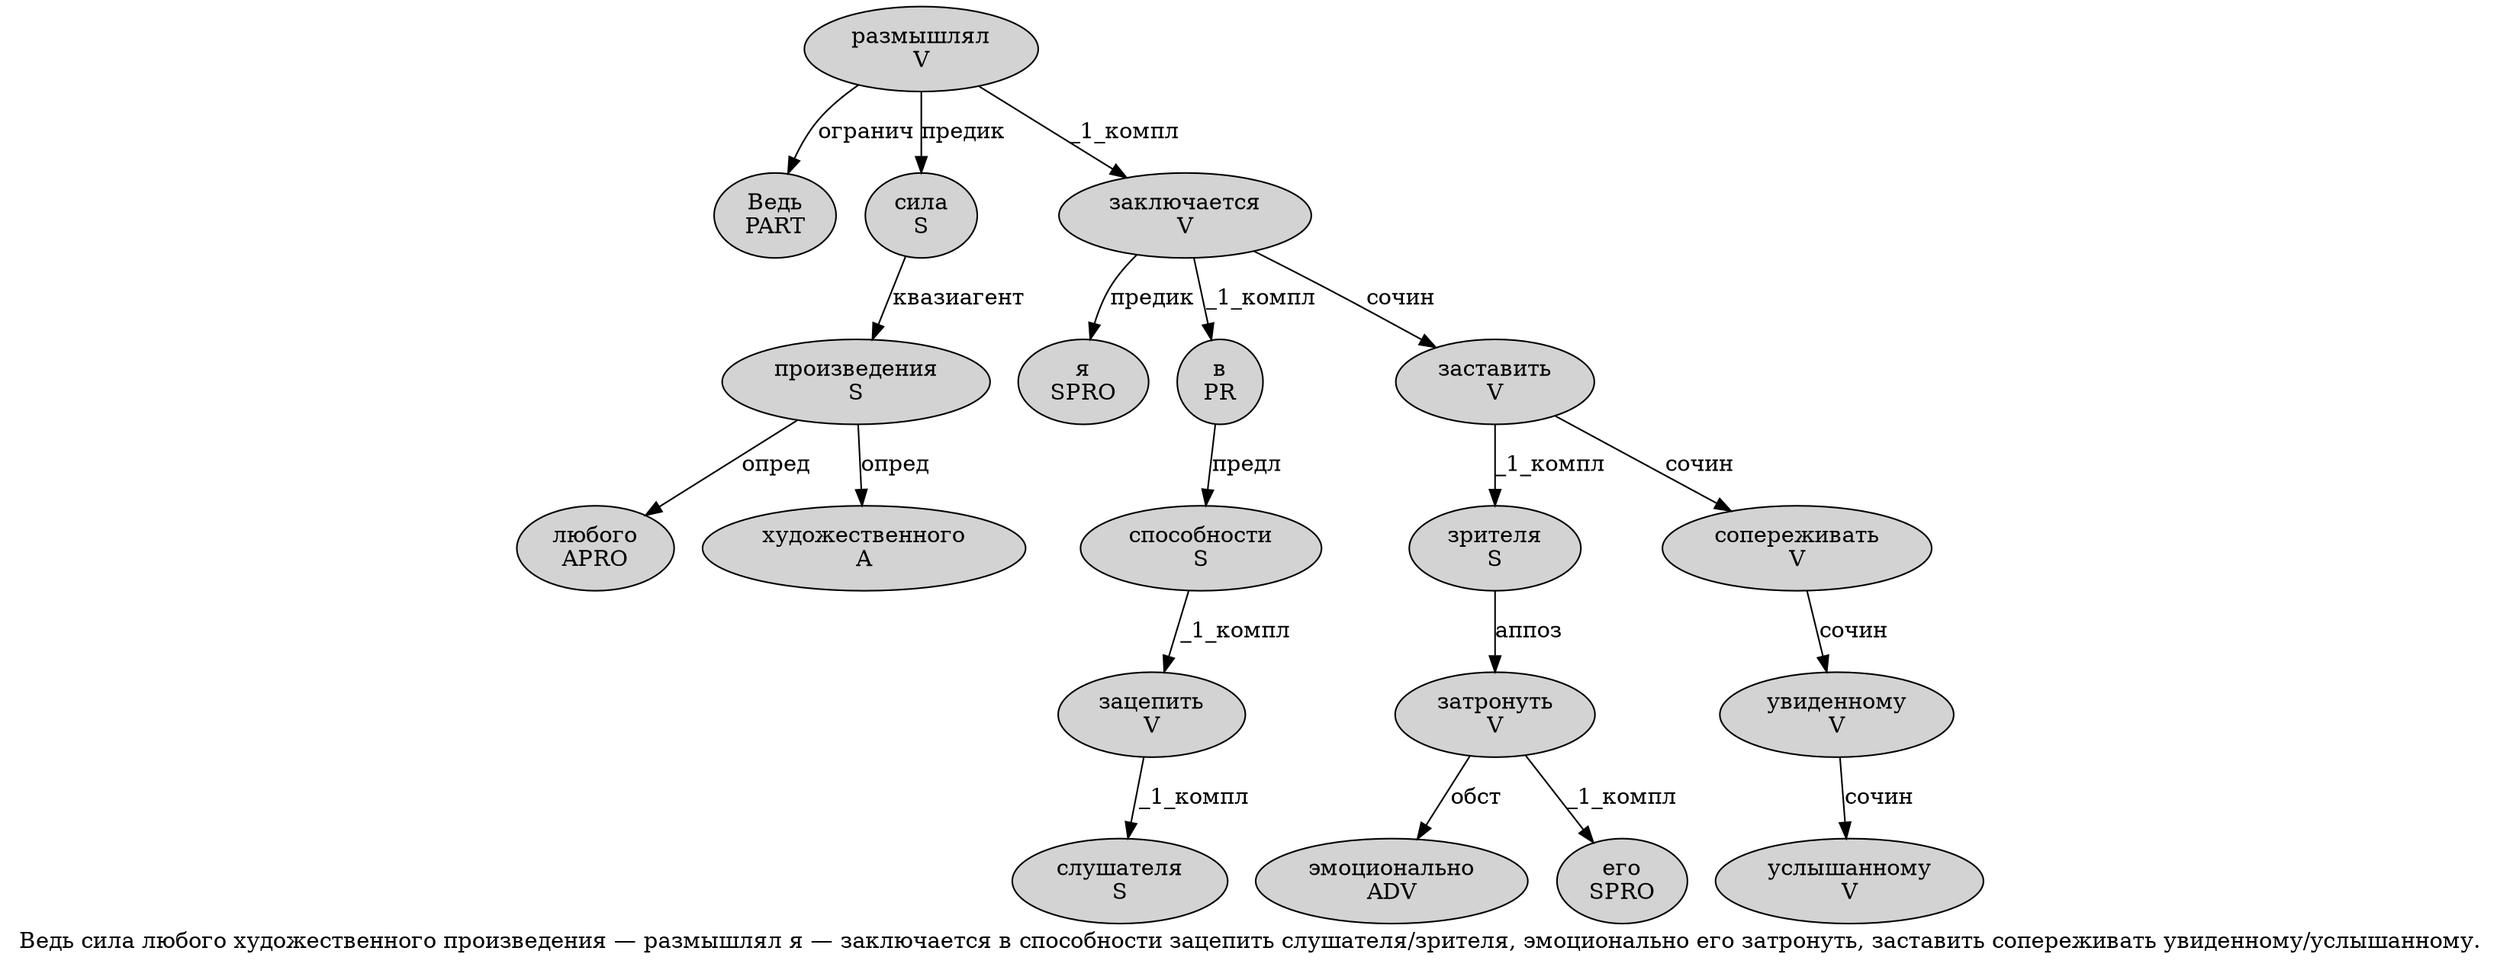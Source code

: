 digraph SENTENCE_3348 {
	graph [label="Ведь сила любого художественного произведения — размышлял я — заключается в способности зацепить слушателя/зрителя, эмоционально его затронуть, заставить сопереживать увиденному/услышанному."]
	node [style=filled]
		0 [label="Ведь
PART" color="" fillcolor=lightgray penwidth=1 shape=ellipse]
		1 [label="сила
S" color="" fillcolor=lightgray penwidth=1 shape=ellipse]
		2 [label="любого
APRO" color="" fillcolor=lightgray penwidth=1 shape=ellipse]
		3 [label="художественного
A" color="" fillcolor=lightgray penwidth=1 shape=ellipse]
		4 [label="произведения
S" color="" fillcolor=lightgray penwidth=1 shape=ellipse]
		6 [label="размышлял
V" color="" fillcolor=lightgray penwidth=1 shape=ellipse]
		7 [label="я
SPRO" color="" fillcolor=lightgray penwidth=1 shape=ellipse]
		9 [label="заключается
V" color="" fillcolor=lightgray penwidth=1 shape=ellipse]
		10 [label="в
PR" color="" fillcolor=lightgray penwidth=1 shape=ellipse]
		11 [label="способности
S" color="" fillcolor=lightgray penwidth=1 shape=ellipse]
		12 [label="зацепить
V" color="" fillcolor=lightgray penwidth=1 shape=ellipse]
		13 [label="слушателя
S" color="" fillcolor=lightgray penwidth=1 shape=ellipse]
		15 [label="зрителя
S" color="" fillcolor=lightgray penwidth=1 shape=ellipse]
		17 [label="эмоционально
ADV" color="" fillcolor=lightgray penwidth=1 shape=ellipse]
		18 [label="его
SPRO" color="" fillcolor=lightgray penwidth=1 shape=ellipse]
		19 [label="затронуть
V" color="" fillcolor=lightgray penwidth=1 shape=ellipse]
		21 [label="заставить
V" color="" fillcolor=lightgray penwidth=1 shape=ellipse]
		22 [label="сопереживать
V" color="" fillcolor=lightgray penwidth=1 shape=ellipse]
		23 [label="увиденному
V" color="" fillcolor=lightgray penwidth=1 shape=ellipse]
		25 [label="услышанному
V" color="" fillcolor=lightgray penwidth=1 shape=ellipse]
			9 -> 7 [label="предик"]
			9 -> 10 [label="_1_компл"]
			9 -> 21 [label="сочин"]
			22 -> 23 [label="сочин"]
			11 -> 12 [label="_1_компл"]
			4 -> 2 [label="опред"]
			4 -> 3 [label="опред"]
			12 -> 13 [label="_1_компл"]
			6 -> 0 [label="огранич"]
			6 -> 1 [label="предик"]
			6 -> 9 [label="_1_компл"]
			15 -> 19 [label="аппоз"]
			1 -> 4 [label="квазиагент"]
			23 -> 25 [label="сочин"]
			21 -> 15 [label="_1_компл"]
			21 -> 22 [label="сочин"]
			19 -> 17 [label="обст"]
			19 -> 18 [label="_1_компл"]
			10 -> 11 [label="предл"]
}